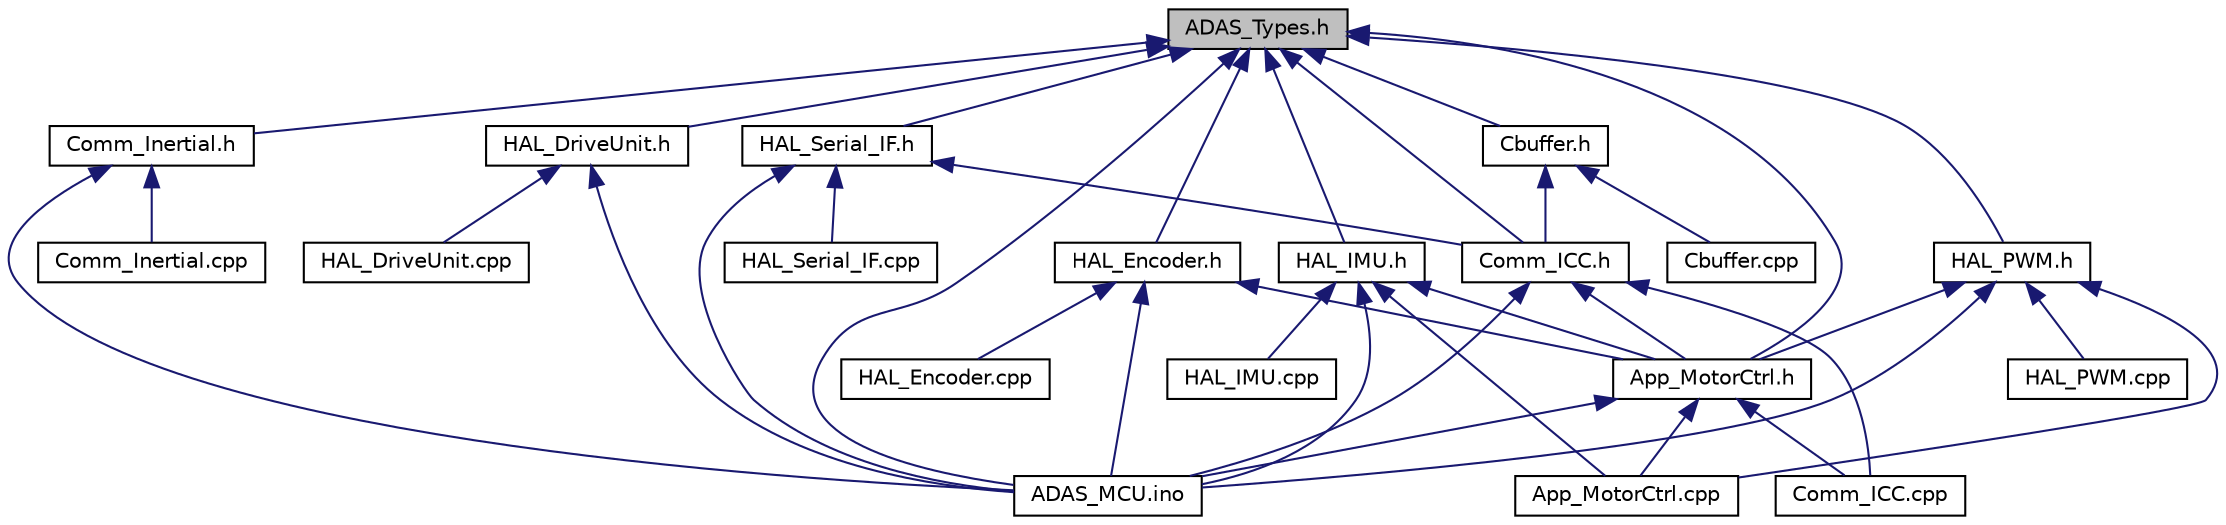 digraph "ADAS_Types.h"
{
 // INTERACTIVE_SVG=YES
 // LATEX_PDF_SIZE
  bgcolor="transparent";
  edge [fontname="Helvetica",fontsize="10",labelfontname="Helvetica",labelfontsize="10"];
  node [fontname="Helvetica",fontsize="10",shape=record];
  Node1 [label="ADAS_Types.h",height=0.2,width=0.4,color="black", fillcolor="grey75", style="filled", fontcolor="black",tooltip=" "];
  Node1 -> Node2 [dir="back",color="midnightblue",fontsize="10",style="solid"];
  Node2 [label="ADAS_MCU.ino",height=0.2,width=0.4,color="black",URL="$_a_d_a_s___m_c_u_8ino.html",tooltip="Main file for the NavU of the ADAS project."];
  Node1 -> Node3 [dir="back",color="midnightblue",fontsize="10",style="solid"];
  Node3 [label="HAL_DriveUnit.h",height=0.2,width=0.4,color="black",URL="$_h_a_l___drive_unit_8h.html",tooltip=" "];
  Node3 -> Node2 [dir="back",color="midnightblue",fontsize="10",style="solid"];
  Node3 -> Node4 [dir="back",color="midnightblue",fontsize="10",style="solid"];
  Node4 [label="HAL_DriveUnit.cpp",height=0.2,width=0.4,color="black",URL="$_h_a_l___drive_unit_8cpp.html",tooltip=" "];
  Node1 -> Node5 [dir="back",color="midnightblue",fontsize="10",style="solid"];
  Node5 [label="HAL_Encoder.h",height=0.2,width=0.4,color="black",URL="$_h_a_l___encoder_8h.html",tooltip=" "];
  Node5 -> Node2 [dir="back",color="midnightblue",fontsize="10",style="solid"];
  Node5 -> Node6 [dir="back",color="midnightblue",fontsize="10",style="solid"];
  Node6 [label="App_MotorCtrl.h",height=0.2,width=0.4,color="black",URL="$_app___motor_ctrl_8h.html",tooltip="Header file for motor control unit."];
  Node6 -> Node2 [dir="back",color="midnightblue",fontsize="10",style="solid"];
  Node6 -> Node7 [dir="back",color="midnightblue",fontsize="10",style="solid"];
  Node7 [label="App_MotorCtrl.cpp",height=0.2,width=0.4,color="black",URL="$_app___motor_ctrl_8cpp.html",tooltip="Application file for environmental data."];
  Node6 -> Node8 [dir="back",color="midnightblue",fontsize="10",style="solid"];
  Node8 [label="Comm_ICC.cpp",height=0.2,width=0.4,color="black",URL="$_comm___i_c_c_8cpp.html",tooltip=" "];
  Node5 -> Node9 [dir="back",color="midnightblue",fontsize="10",style="solid"];
  Node9 [label="HAL_Encoder.cpp",height=0.2,width=0.4,color="black",URL="$_h_a_l___encoder_8cpp.html",tooltip=" "];
  Node1 -> Node10 [dir="back",color="midnightblue",fontsize="10",style="solid"];
  Node10 [label="HAL_IMU.h",height=0.2,width=0.4,color="black",URL="$_h_a_l___i_m_u_8h.html",tooltip="Application file for IMU."];
  Node10 -> Node2 [dir="back",color="midnightblue",fontsize="10",style="solid"];
  Node10 -> Node6 [dir="back",color="midnightblue",fontsize="10",style="solid"];
  Node10 -> Node7 [dir="back",color="midnightblue",fontsize="10",style="solid"];
  Node10 -> Node11 [dir="back",color="midnightblue",fontsize="10",style="solid"];
  Node11 [label="HAL_IMU.cpp",height=0.2,width=0.4,color="black",URL="$_h_a_l___i_m_u_8cpp.html",tooltip="Application file for IMU."];
  Node1 -> Node12 [dir="back",color="midnightblue",fontsize="10",style="solid"];
  Node12 [label="HAL_PWM.h",height=0.2,width=0.4,color="black",URL="$_h_a_l___p_w_m_8h.html",tooltip=" "];
  Node12 -> Node2 [dir="back",color="midnightblue",fontsize="10",style="solid"];
  Node12 -> Node6 [dir="back",color="midnightblue",fontsize="10",style="solid"];
  Node12 -> Node7 [dir="back",color="midnightblue",fontsize="10",style="solid"];
  Node12 -> Node13 [dir="back",color="midnightblue",fontsize="10",style="solid"];
  Node13 [label="HAL_PWM.cpp",height=0.2,width=0.4,color="black",URL="$_h_a_l___p_w_m_8cpp.html",tooltip=" "];
  Node1 -> Node14 [dir="back",color="midnightblue",fontsize="10",style="solid"];
  Node14 [label="HAL_Serial_IF.h",height=0.2,width=0.4,color="black",URL="$_h_a_l___serial___i_f_8h.html",tooltip=" "];
  Node14 -> Node2 [dir="back",color="midnightblue",fontsize="10",style="solid"];
  Node14 -> Node15 [dir="back",color="midnightblue",fontsize="10",style="solid"];
  Node15 [label="Comm_ICC.h",height=0.2,width=0.4,color="black",URL="$_comm___i_c_c_8h.html",tooltip=" "];
  Node15 -> Node2 [dir="back",color="midnightblue",fontsize="10",style="solid"];
  Node15 -> Node6 [dir="back",color="midnightblue",fontsize="10",style="solid"];
  Node15 -> Node8 [dir="back",color="midnightblue",fontsize="10",style="solid"];
  Node14 -> Node16 [dir="back",color="midnightblue",fontsize="10",style="solid"];
  Node16 [label="HAL_Serial_IF.cpp",height=0.2,width=0.4,color="black",URL="$_h_a_l___serial___i_f_8cpp.html",tooltip=" "];
  Node1 -> Node17 [dir="back",color="midnightblue",fontsize="10",style="solid"];
  Node17 [label="Comm_Inertial.h",height=0.2,width=0.4,color="black",URL="$_comm___inertial_8h.html",tooltip="Application file for inertial communication."];
  Node17 -> Node2 [dir="back",color="midnightblue",fontsize="10",style="solid"];
  Node17 -> Node18 [dir="back",color="midnightblue",fontsize="10",style="solid"];
  Node18 [label="Comm_Inertial.cpp",height=0.2,width=0.4,color="black",URL="$_comm___inertial_8cpp.html",tooltip="Application file for intertial communication."];
  Node1 -> Node15 [dir="back",color="midnightblue",fontsize="10",style="solid"];
  Node1 -> Node19 [dir="back",color="midnightblue",fontsize="10",style="solid"];
  Node19 [label="Cbuffer.h",height=0.2,width=0.4,color="black",URL="$_cbuffer_8h.html",tooltip=" "];
  Node19 -> Node15 [dir="back",color="midnightblue",fontsize="10",style="solid"];
  Node19 -> Node20 [dir="back",color="midnightblue",fontsize="10",style="solid"];
  Node20 [label="Cbuffer.cpp",height=0.2,width=0.4,color="black",URL="$_cbuffer_8cpp.html",tooltip=" "];
  Node1 -> Node6 [dir="back",color="midnightblue",fontsize="10",style="solid"];
}
